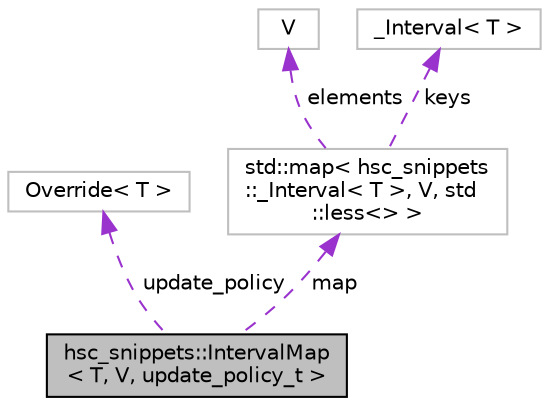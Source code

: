 digraph "hsc_snippets::IntervalMap&lt; T, V, update_policy_t &gt;"
{
 // INTERACTIVE_SVG=YES
 // LATEX_PDF_SIZE
  edge [fontname="Helvetica",fontsize="10",labelfontname="Helvetica",labelfontsize="10"];
  node [fontname="Helvetica",fontsize="10",shape=record];
  Node1 [label="hsc_snippets::IntervalMap\l\< T, V, update_policy_t \>",height=0.2,width=0.4,color="black", fillcolor="grey75", style="filled", fontcolor="black",tooltip=" "];
  Node2 -> Node1 [dir="back",color="darkorchid3",fontsize="10",style="dashed",label=" update_policy" ,fontname="Helvetica"];
  Node2 [label="Override\< T \>",height=0.2,width=0.4,color="grey75", fillcolor="white", style="filled",tooltip=" "];
  Node3 -> Node1 [dir="back",color="darkorchid3",fontsize="10",style="dashed",label=" map" ,fontname="Helvetica"];
  Node3 [label="std::map\< hsc_snippets\l::_Interval\< T \>, V, std\l::less\<\> \>",height=0.2,width=0.4,color="grey75", fillcolor="white", style="filled",tooltip=" "];
  Node4 -> Node3 [dir="back",color="darkorchid3",fontsize="10",style="dashed",label=" elements" ,fontname="Helvetica"];
  Node4 [label="V",height=0.2,width=0.4,color="grey75", fillcolor="white", style="filled",tooltip=" "];
  Node5 -> Node3 [dir="back",color="darkorchid3",fontsize="10",style="dashed",label=" keys" ,fontname="Helvetica"];
  Node5 [label="_Interval\< T \>",height=0.2,width=0.4,color="grey75", fillcolor="white", style="filled",tooltip=" "];
}
